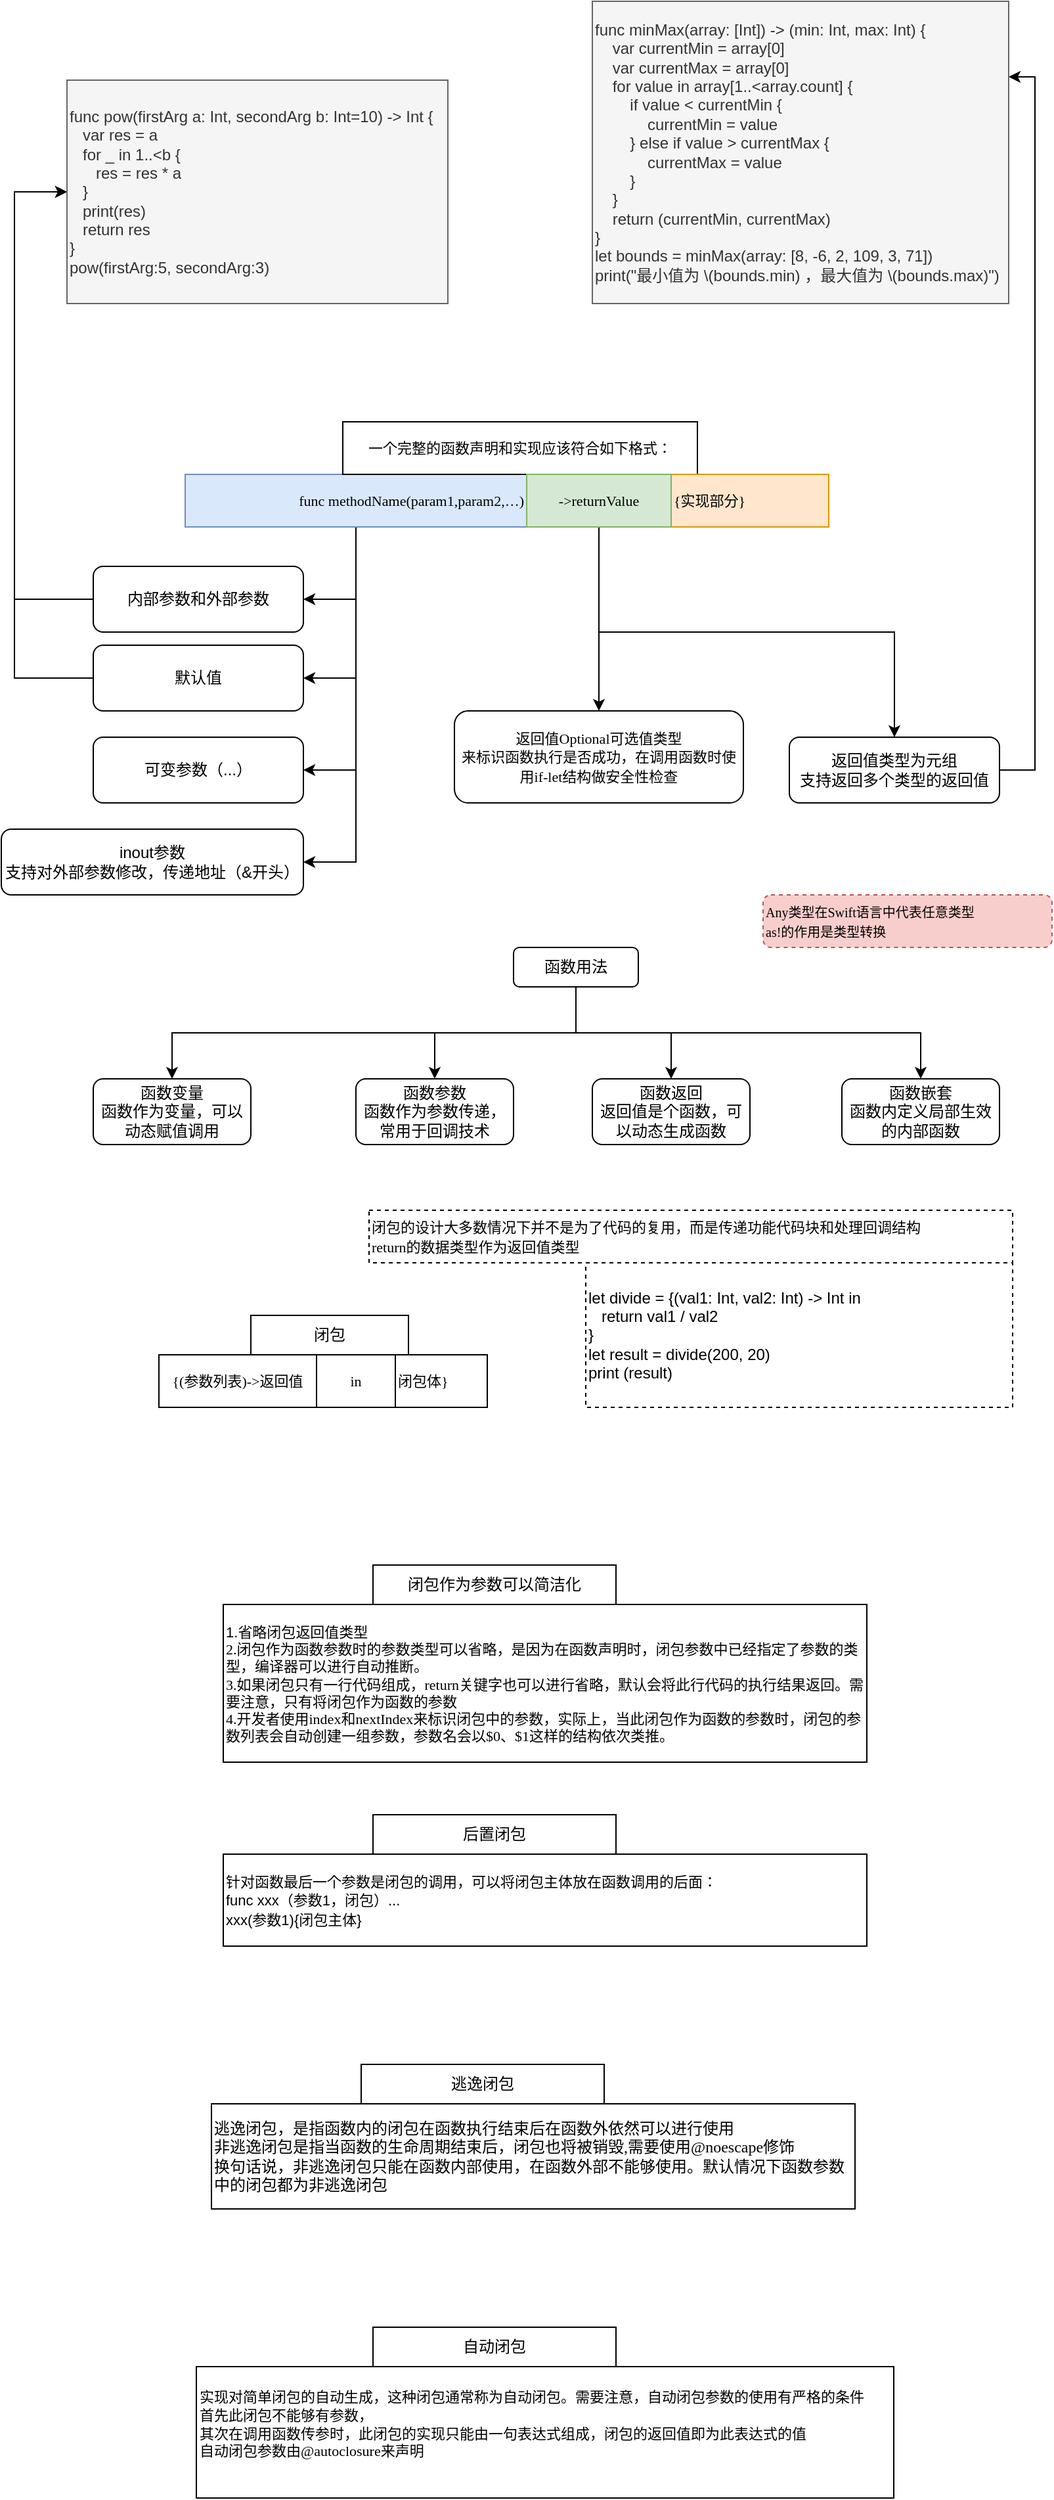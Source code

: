 <mxfile version="13.8.2" type="device"><diagram id="n0SBIIZd5dhPIZENR5if" name="Page-1"><mxGraphModel dx="946" dy="1689" grid="1" gridSize="10" guides="1" tooltips="1" connect="1" arrows="1" fold="1" page="1" pageScale="1" pageWidth="827" pageHeight="1169" math="0" shadow="0"><root><mxCell id="0"/><mxCell id="1" parent="0"/><mxCell id="X5vSwLEiuuaNLS-sNwGa-5" style="edgeStyle=orthogonalEdgeStyle;rounded=0;orthogonalLoop=1;jettySize=auto;html=1;exitX=0.5;exitY=1;exitDx=0;exitDy=0;" edge="1" parent="1" source="X5vSwLEiuuaNLS-sNwGa-9" target="X5vSwLEiuuaNLS-sNwGa-3"><mxGeometry relative="1" as="geometry"/></mxCell><mxCell id="X5vSwLEiuuaNLS-sNwGa-19" style="edgeStyle=orthogonalEdgeStyle;rounded=0;orthogonalLoop=1;jettySize=auto;html=1;entryX=1;entryY=0.5;entryDx=0;entryDy=0;" edge="1" parent="1" source="X5vSwLEiuuaNLS-sNwGa-2" target="X5vSwLEiuuaNLS-sNwGa-14"><mxGeometry relative="1" as="geometry"/></mxCell><mxCell id="X5vSwLEiuuaNLS-sNwGa-20" style="edgeStyle=orthogonalEdgeStyle;rounded=0;orthogonalLoop=1;jettySize=auto;html=1;entryX=1;entryY=0.5;entryDx=0;entryDy=0;" edge="1" parent="1" source="X5vSwLEiuuaNLS-sNwGa-2" target="X5vSwLEiuuaNLS-sNwGa-11"><mxGeometry relative="1" as="geometry"/></mxCell><mxCell id="X5vSwLEiuuaNLS-sNwGa-21" style="edgeStyle=orthogonalEdgeStyle;rounded=0;orthogonalLoop=1;jettySize=auto;html=1;entryX=1;entryY=0.5;entryDx=0;entryDy=0;" edge="1" parent="1" source="X5vSwLEiuuaNLS-sNwGa-2" target="X5vSwLEiuuaNLS-sNwGa-12"><mxGeometry relative="1" as="geometry"/></mxCell><mxCell id="X5vSwLEiuuaNLS-sNwGa-22" style="edgeStyle=orthogonalEdgeStyle;rounded=0;orthogonalLoop=1;jettySize=auto;html=1;entryX=1;entryY=0.5;entryDx=0;entryDy=0;" edge="1" parent="1" source="X5vSwLEiuuaNLS-sNwGa-2" target="X5vSwLEiuuaNLS-sNwGa-13"><mxGeometry relative="1" as="geometry"/></mxCell><mxCell id="X5vSwLEiuuaNLS-sNwGa-2" value="&lt;span style=&quot;font-family: &amp;quot;couriernewpsmt&amp;quot; ; font-size: 11px&quot;&gt;func methodName(param1,param2,…)&lt;/span&gt;" style="rounded=0;whiteSpace=wrap;html=1;align=right;fillColor=#dae8fc;strokeColor=#6c8ebf;" vertex="1" parent="1"><mxGeometry x="140" y="-740" width="260" height="40" as="geometry"/></mxCell><mxCell id="X5vSwLEiuuaNLS-sNwGa-23" style="edgeStyle=orthogonalEdgeStyle;rounded=0;orthogonalLoop=1;jettySize=auto;html=1;entryX=1;entryY=0.25;entryDx=0;entryDy=0;" edge="1" parent="1" source="X5vSwLEiuuaNLS-sNwGa-3" target="X5vSwLEiuuaNLS-sNwGa-15"><mxGeometry relative="1" as="geometry"><Array as="points"><mxPoint x="787" y="-515"/><mxPoint x="787" y="-1042"/></Array></mxGeometry></mxCell><mxCell id="X5vSwLEiuuaNLS-sNwGa-3" value="返回值类型为元组&lt;br&gt;支持返回多个类型的返回值" style="rounded=1;whiteSpace=wrap;html=1;" vertex="1" parent="1"><mxGeometry x="600" y="-540" width="160" height="50" as="geometry"/></mxCell><mxCell id="X5vSwLEiuuaNLS-sNwGa-4" value="&lt;span style=&quot;font-size: 11px ; font-family: &amp;#34;simsun&amp;#34;&quot;&gt;返回值Optional&lt;/span&gt;&lt;span style=&quot;font-size: 11px ; font-family: &amp;#34;simsun&amp;#34;&quot;&gt;可选值类型&lt;br&gt;来标识函数执行是否成功，在调用函数时使用if-let结构&lt;/span&gt;&lt;span style=&quot;font-size: 11px ; font-family: &amp;#34;simsun&amp;#34;&quot;&gt;做安全性检查&lt;/span&gt;" style="rounded=1;whiteSpace=wrap;html=1;" vertex="1" parent="1"><mxGeometry x="345" y="-560" width="220" height="70" as="geometry"/></mxCell><mxCell id="X5vSwLEiuuaNLS-sNwGa-7" value="&lt;span style=&quot;font-family: &amp;#34;simsun&amp;#34; ; font-size: 11px&quot;&gt;一个完整的函数声明和实现应该符合如下格式：&lt;/span&gt;" style="rounded=0;whiteSpace=wrap;html=1;" vertex="1" parent="1"><mxGeometry x="260" y="-780" width="270" height="40" as="geometry"/></mxCell><mxCell id="X5vSwLEiuuaNLS-sNwGa-8" value="&lt;span style=&quot;font-size: 11px ; font-family: &amp;#34;couriernewpsmt&amp;#34;&quot;&gt;{&lt;/span&gt;&lt;span style=&quot;font-size: 11px ; font-family: &amp;#34;simsun&amp;#34;&quot;&gt;实现部分&lt;/span&gt;&lt;span style=&quot;font-size: 11px ; font-family: &amp;#34;couriernewpsmt&amp;#34;&quot;&gt;}&lt;/span&gt;" style="rounded=0;whiteSpace=wrap;html=1;align=left;fillColor=#ffe6cc;strokeColor=#d79b00;" vertex="1" parent="1"><mxGeometry x="510" y="-740" width="120" height="40" as="geometry"/></mxCell><mxCell id="X5vSwLEiuuaNLS-sNwGa-10" style="edgeStyle=orthogonalEdgeStyle;rounded=0;orthogonalLoop=1;jettySize=auto;html=1;" edge="1" parent="1" source="X5vSwLEiuuaNLS-sNwGa-9" target="X5vSwLEiuuaNLS-sNwGa-4"><mxGeometry relative="1" as="geometry"><Array as="points"/></mxGeometry></mxCell><mxCell id="X5vSwLEiuuaNLS-sNwGa-9" value="&lt;span style=&quot;font-size: 11px ; font-family: &amp;#34;couriernewpsmt&amp;#34;&quot;&gt;-&amp;gt;returnValue&lt;/span&gt;" style="rounded=0;whiteSpace=wrap;html=1;fillColor=#d5e8d4;strokeColor=#82b366;" vertex="1" parent="1"><mxGeometry x="400" y="-740" width="110" height="40" as="geometry"/></mxCell><mxCell id="X5vSwLEiuuaNLS-sNwGa-18" style="edgeStyle=orthogonalEdgeStyle;rounded=0;orthogonalLoop=1;jettySize=auto;html=1;entryX=0;entryY=0.5;entryDx=0;entryDy=0;" edge="1" parent="1" source="X5vSwLEiuuaNLS-sNwGa-11" target="X5vSwLEiuuaNLS-sNwGa-16"><mxGeometry relative="1" as="geometry"><Array as="points"><mxPoint x="10" y="-585"/><mxPoint x="10" y="-955"/></Array></mxGeometry></mxCell><mxCell id="X5vSwLEiuuaNLS-sNwGa-11" value="默认值" style="rounded=1;whiteSpace=wrap;html=1;" vertex="1" parent="1"><mxGeometry x="70" y="-610" width="160" height="50" as="geometry"/></mxCell><mxCell id="X5vSwLEiuuaNLS-sNwGa-12" value="可变参数（...）" style="rounded=1;whiteSpace=wrap;html=1;" vertex="1" parent="1"><mxGeometry x="70" y="-540" width="160" height="50" as="geometry"/></mxCell><mxCell id="X5vSwLEiuuaNLS-sNwGa-13" value="inout参数&lt;br&gt;支持对外部参数修改，传递地址（&amp;amp;开头）" style="rounded=1;whiteSpace=wrap;html=1;" vertex="1" parent="1"><mxGeometry y="-470" width="230" height="50" as="geometry"/></mxCell><mxCell id="X5vSwLEiuuaNLS-sNwGa-17" style="edgeStyle=orthogonalEdgeStyle;rounded=0;orthogonalLoop=1;jettySize=auto;html=1;entryX=0;entryY=0.5;entryDx=0;entryDy=0;exitX=0;exitY=0.5;exitDx=0;exitDy=0;" edge="1" parent="1" source="X5vSwLEiuuaNLS-sNwGa-14" target="X5vSwLEiuuaNLS-sNwGa-16"><mxGeometry relative="1" as="geometry"><Array as="points"><mxPoint x="10" y="-645"/><mxPoint x="10" y="-955"/></Array></mxGeometry></mxCell><mxCell id="X5vSwLEiuuaNLS-sNwGa-14" value="内部参数和外部参数" style="rounded=1;whiteSpace=wrap;html=1;" vertex="1" parent="1"><mxGeometry x="70" y="-670" width="160" height="50" as="geometry"/></mxCell><mxCell id="X5vSwLEiuuaNLS-sNwGa-15" value="&lt;div&gt;func minMax(array: [Int]) -&amp;gt; (min: Int, max: Int) {&lt;/div&gt;&lt;div&gt;&amp;nbsp; &amp;nbsp; var currentMin = array[0]&lt;/div&gt;&lt;div&gt;&amp;nbsp; &amp;nbsp; var currentMax = array[0]&lt;/div&gt;&lt;div&gt;&amp;nbsp; &amp;nbsp; for value in array[1..&amp;lt;array.count] {&lt;/div&gt;&lt;div&gt;&amp;nbsp; &amp;nbsp; &amp;nbsp; &amp;nbsp; if value &amp;lt; currentMin {&lt;/div&gt;&lt;div&gt;&amp;nbsp; &amp;nbsp; &amp;nbsp; &amp;nbsp; &amp;nbsp; &amp;nbsp; currentMin = value&lt;/div&gt;&lt;div&gt;&amp;nbsp; &amp;nbsp; &amp;nbsp; &amp;nbsp; } else if value &amp;gt; currentMax {&lt;/div&gt;&lt;div&gt;&amp;nbsp; &amp;nbsp; &amp;nbsp; &amp;nbsp; &amp;nbsp; &amp;nbsp; currentMax = value&lt;/div&gt;&lt;div&gt;&amp;nbsp; &amp;nbsp; &amp;nbsp; &amp;nbsp; }&lt;/div&gt;&lt;div&gt;&amp;nbsp; &amp;nbsp; }&lt;/div&gt;&lt;div&gt;&amp;nbsp; &amp;nbsp; return (currentMin, currentMax)&lt;/div&gt;&lt;div&gt;}&lt;/div&gt;&lt;div&gt;let bounds = minMax(array: [8, -6, 2, 109, 3, 71])&lt;/div&gt;&lt;div&gt;print(&quot;最小值为 \(bounds.min) ，最大值为 \(bounds.max)&quot;)&lt;/div&gt;" style="rounded=0;whiteSpace=wrap;html=1;align=left;fillColor=#f5f5f5;strokeColor=#666666;fontColor=#333333;" vertex="1" parent="1"><mxGeometry x="450" y="-1100" width="317" height="230" as="geometry"/></mxCell><mxCell id="X5vSwLEiuuaNLS-sNwGa-16" value="&lt;div&gt;func pow(firstArg a: Int, secondArg b: Int=10) -&amp;gt; Int {&lt;/div&gt;&lt;div&gt;&amp;nbsp; &amp;nbsp;var res = a&lt;/div&gt;&lt;div&gt;&amp;nbsp; &amp;nbsp;for _ in 1..&amp;lt;b {&lt;/div&gt;&lt;div&gt;&amp;nbsp; &amp;nbsp; &amp;nbsp; res = res * a&lt;/div&gt;&lt;div&gt;&amp;nbsp; &amp;nbsp;}&lt;/div&gt;&lt;div&gt;&amp;nbsp; &amp;nbsp;print(res)&lt;/div&gt;&lt;div&gt;&amp;nbsp; &amp;nbsp;return res&lt;/div&gt;&lt;div&gt;}&lt;/div&gt;&lt;div&gt;pow(firstArg:5, secondArg:3)&lt;/div&gt;" style="rounded=0;whiteSpace=wrap;html=1;align=left;fillColor=#f5f5f5;strokeColor=#666666;fontColor=#333333;" vertex="1" parent="1"><mxGeometry x="50" y="-1040" width="290" height="170" as="geometry"/></mxCell><mxCell id="X5vSwLEiuuaNLS-sNwGa-29" style="edgeStyle=orthogonalEdgeStyle;rounded=0;orthogonalLoop=1;jettySize=auto;html=1;entryX=0.5;entryY=0;entryDx=0;entryDy=0;" edge="1" parent="1" source="X5vSwLEiuuaNLS-sNwGa-24" target="X5vSwLEiuuaNLS-sNwGa-26"><mxGeometry relative="1" as="geometry"/></mxCell><mxCell id="X5vSwLEiuuaNLS-sNwGa-30" style="edgeStyle=orthogonalEdgeStyle;rounded=0;orthogonalLoop=1;jettySize=auto;html=1;" edge="1" parent="1" source="X5vSwLEiuuaNLS-sNwGa-24" target="X5vSwLEiuuaNLS-sNwGa-27"><mxGeometry relative="1" as="geometry"/></mxCell><mxCell id="X5vSwLEiuuaNLS-sNwGa-31" style="edgeStyle=orthogonalEdgeStyle;rounded=0;orthogonalLoop=1;jettySize=auto;html=1;exitX=0.5;exitY=1;exitDx=0;exitDy=0;" edge="1" parent="1" source="X5vSwLEiuuaNLS-sNwGa-24" target="X5vSwLEiuuaNLS-sNwGa-28"><mxGeometry relative="1" as="geometry"/></mxCell><mxCell id="X5vSwLEiuuaNLS-sNwGa-32" style="edgeStyle=orthogonalEdgeStyle;rounded=0;orthogonalLoop=1;jettySize=auto;html=1;exitX=0.5;exitY=1;exitDx=0;exitDy=0;" edge="1" parent="1" source="X5vSwLEiuuaNLS-sNwGa-24" target="X5vSwLEiuuaNLS-sNwGa-25"><mxGeometry relative="1" as="geometry"/></mxCell><mxCell id="X5vSwLEiuuaNLS-sNwGa-24" value="函数用法" style="rounded=1;whiteSpace=wrap;html=1;align=center;" vertex="1" parent="1"><mxGeometry x="390" y="-380" width="95" height="30" as="geometry"/></mxCell><mxCell id="X5vSwLEiuuaNLS-sNwGa-25" value="函数变量&lt;br&gt;函数作为变量，可以动态赋值调用" style="rounded=1;whiteSpace=wrap;html=1;align=center;" vertex="1" parent="1"><mxGeometry x="70" y="-280" width="120" height="50" as="geometry"/></mxCell><mxCell id="X5vSwLEiuuaNLS-sNwGa-26" value="函数参数&lt;br&gt;函数作为参数传递，常用于回调技术" style="rounded=1;whiteSpace=wrap;html=1;align=center;" vertex="1" parent="1"><mxGeometry x="270" y="-280" width="120" height="50" as="geometry"/></mxCell><mxCell id="X5vSwLEiuuaNLS-sNwGa-27" value="函数返回&lt;br&gt;返回值是个函数，可以动态生成函数" style="rounded=1;whiteSpace=wrap;html=1;align=center;" vertex="1" parent="1"><mxGeometry x="450" y="-280" width="120" height="50" as="geometry"/></mxCell><mxCell id="X5vSwLEiuuaNLS-sNwGa-28" value="函数嵌套&lt;br&gt;函数内定义局部生效的内部函数" style="rounded=1;whiteSpace=wrap;html=1;align=center;" vertex="1" parent="1"><mxGeometry x="640" y="-280" width="120" height="50" as="geometry"/></mxCell><mxCell id="X5vSwLEiuuaNLS-sNwGa-33" value="闭包" style="rounded=0;whiteSpace=wrap;html=1;align=center;" vertex="1" parent="1"><mxGeometry x="190" y="-100" width="120" height="30" as="geometry"/></mxCell><mxCell id="X5vSwLEiuuaNLS-sNwGa-34" value="&lt;span style=&quot;font-size: 11px ; font-family: &amp;#34;simsun&amp;#34;&quot;&gt;{(参数列表)-&amp;gt;返回值&lt;/span&gt;&lt;br&gt;" style="rounded=0;whiteSpace=wrap;html=1;align=center;" vertex="1" parent="1"><mxGeometry x="120" y="-70" width="120" height="40" as="geometry"/></mxCell><mxCell id="X5vSwLEiuuaNLS-sNwGa-35" value="&lt;span style=&quot;font-size: 11px ; font-family: &amp;#34;simsun&amp;#34;&quot;&gt;in&lt;/span&gt;" style="rounded=0;whiteSpace=wrap;html=1;align=center;" vertex="1" parent="1"><mxGeometry x="240" y="-70" width="60" height="40" as="geometry"/></mxCell><mxCell id="X5vSwLEiuuaNLS-sNwGa-36" value="&lt;span style=&quot;font-size: 11px ; font-family: &amp;quot;simsun&amp;quot;&quot;&gt;闭包体}&lt;/span&gt;&lt;br&gt;" style="rounded=0;whiteSpace=wrap;html=1;align=left;" vertex="1" parent="1"><mxGeometry x="300" y="-70" width="70" height="40" as="geometry"/></mxCell><mxCell id="X5vSwLEiuuaNLS-sNwGa-37" value="&lt;span style=&quot;font-size: 11px ; font-family: &amp;#34;simsun&amp;#34;&quot;&gt;闭包的设计大多数情况下并&lt;/span&gt;&lt;span style=&quot;font-size: 11px ; font-family: &amp;#34;simsun&amp;#34;&quot;&gt;不是为了代码的复用，而是传递功能代码块和处理回调结构&lt;br&gt;&lt;/span&gt;&lt;span style=&quot;font-size: 11px ; font-family: &amp;#34;simsun&amp;#34;&quot;&gt;return的数据类型作为返回值类型&lt;/span&gt;" style="rounded=0;whiteSpace=wrap;html=1;align=left;dashed=1;" vertex="1" parent="1"><mxGeometry x="280" y="-180" width="490" height="40" as="geometry"/></mxCell><mxCell id="X5vSwLEiuuaNLS-sNwGa-38" value="&lt;div&gt;let divide = {(val1: Int, val2: Int) -&amp;gt; Int in&lt;/div&gt;&lt;div&gt;&amp;nbsp; &amp;nbsp;return val1 / val2&lt;/div&gt;&lt;div&gt;}&lt;/div&gt;&lt;div&gt;let result = divide(200, 20)&lt;/div&gt;&lt;div&gt;print (result)&lt;/div&gt;" style="rounded=0;whiteSpace=wrap;html=1;align=left;dashed=1;" vertex="1" parent="1"><mxGeometry x="445" y="-140" width="325" height="110" as="geometry"/></mxCell><mxCell id="X5vSwLEiuuaNLS-sNwGa-39" value="&lt;font style=&quot;font-size: 10px&quot;&gt;&lt;span style=&quot;font-family: &amp;#34;simsun&amp;#34; ; font-size: 10px&quot;&gt;&lt;font style=&quot;font-size: 10px&quot;&gt;Any类型在Swift语言中代表任意类型&lt;br style=&quot;font-size: 10px&quot;&gt;&lt;/font&gt;&lt;/span&gt;&lt;span style=&quot;font-family: &amp;#34;simsun&amp;#34; ; font-size: 10px&quot;&gt;as!的作用是类型转换&lt;/span&gt;&lt;/font&gt;" style="rounded=1;whiteSpace=wrap;html=1;dashed=1;align=left;fillColor=#f8cecc;strokeColor=#b85450;" vertex="1" parent="1"><mxGeometry x="580" y="-420" width="220" height="40" as="geometry"/></mxCell><mxCell id="X5vSwLEiuuaNLS-sNwGa-40" value="&lt;span style=&quot;font-size: 11px&quot;&gt;1.&lt;/span&gt;&lt;span style=&quot;font-size: 11px ; font-family: &amp;#34;simsun&amp;#34;&quot;&gt;省略闭包&lt;/span&gt;&lt;span style=&quot;font-size: 11px ; font-family: &amp;#34;simsun&amp;#34;&quot;&gt;返回值类型&lt;/span&gt;&lt;span style=&quot;font-size: 11px ; font-family: &amp;#34;simsun&amp;#34;&quot;&gt;&lt;br&gt;&lt;/span&gt;&lt;div style=&quot;font-size: 11px&quot;&gt;&lt;span style=&quot;font-family: &amp;#34;simsun&amp;#34; ; font-size: 11px&quot;&gt;&lt;font style=&quot;font-size: 11px&quot;&gt;2.闭包作为函数参数时的参数类型可以省略，是因为在函数声明时，闭&lt;/font&gt;&lt;/span&gt;&lt;span style=&quot;font-family: &amp;#34;simsun&amp;#34;&quot;&gt;包参数中已经指定了参数的类型，编译器可以进行自动推断。&lt;/span&gt;&lt;/div&gt;&lt;div style=&quot;font-size: 11px&quot;&gt;&lt;span style=&quot;font-family: &amp;#34;simsun&amp;#34; ; font-size: 11px&quot;&gt;&lt;font style=&quot;font-size: 11px&quot;&gt;3.如果闭包只有一行代码组成，return关键字也可以进行省略，默认会&lt;/font&gt;&lt;/span&gt;&lt;span style=&quot;font-family: &amp;#34;simsun&amp;#34;&quot;&gt;将此行代码的执行结果返回。需要注意，只有将闭包作为函数的参数&lt;/span&gt;&lt;/div&gt;&lt;div style=&quot;font-size: 11px&quot;&gt;&lt;span style=&quot;font-family: &amp;#34;simsun&amp;#34;&quot;&gt;4.开发者使用index和nextIndex来标识闭包中的参数，实际&lt;/span&gt;&lt;span style=&quot;font-family: &amp;#34;simsun&amp;#34;&quot;&gt;上，当此闭包作为函数的参数时，闭包的参数列表会自动创建一组参&lt;/span&gt;&lt;span style=&quot;font-family: &amp;#34;simsun&amp;#34;&quot;&gt;数，参数名会以$0、$1这样的结构依次类推。&lt;/span&gt;&lt;/div&gt;" style="rounded=0;whiteSpace=wrap;html=1;align=left;" vertex="1" parent="1"><mxGeometry x="169" y="120" width="490" height="120" as="geometry"/></mxCell><mxCell id="X5vSwLEiuuaNLS-sNwGa-41" value="闭包作为参数可以简洁化" style="rounded=0;whiteSpace=wrap;html=1;align=center;" vertex="1" parent="1"><mxGeometry x="283" y="90" width="185" height="30" as="geometry"/></mxCell><mxCell id="X5vSwLEiuuaNLS-sNwGa-42" value="&lt;span style=&quot;font-size: 11px&quot;&gt;针对函数最后一个参数是闭包的调用，可以将闭包主体放在函数调用的后面：&lt;br&gt;func xxx（参数1，闭包）...&lt;br&gt;xxx(参数1){闭包主体}&lt;br&gt;&lt;/span&gt;" style="rounded=0;whiteSpace=wrap;html=1;align=left;" vertex="1" parent="1"><mxGeometry x="169" y="310" width="490" height="70" as="geometry"/></mxCell><mxCell id="X5vSwLEiuuaNLS-sNwGa-43" value="后置闭包" style="rounded=0;whiteSpace=wrap;html=1;align=center;" vertex="1" parent="1"><mxGeometry x="283" y="280" width="185" height="30" as="geometry"/></mxCell><mxCell id="X5vSwLEiuuaNLS-sNwGa-44" value="&lt;font style=&quot;font-size: 12px&quot;&gt;&lt;span style=&quot;font-family: &amp;#34;simsun&amp;#34;&quot;&gt;逃逸闭包，是指函&lt;/span&gt;&lt;span style=&quot;font-family: &amp;#34;simsun&amp;#34;&quot;&gt;数内的闭包在函数执行结束后在函数外依然可以进行使用&lt;br&gt;非逃逸闭&lt;/span&gt;&lt;span style=&quot;font-family: &amp;#34;simsun&amp;#34;&quot;&gt;包是指当函数的生命周期结束后，闭包也将被销毁,&lt;/span&gt;&lt;span style=&quot;font-family: &amp;#34;simsun&amp;#34;&quot;&gt;需要使用@noescape修饰&lt;/span&gt;&lt;span style=&quot;font-family: &amp;#34;simsun&amp;#34;&quot;&gt;&lt;br&gt;换句话说，非逃&lt;/span&gt;&lt;span style=&quot;font-family: &amp;#34;simsun&amp;#34;&quot;&gt;逸闭包只能在函数内部使用，在函数外部不能够使用。默认情况下函&lt;/span&gt;&lt;span style=&quot;font-family: &amp;#34;simsun&amp;#34;&quot;&gt;数参数中的闭包都为非逃逸闭包&lt;/span&gt;&lt;/font&gt;" style="rounded=0;whiteSpace=wrap;html=1;align=left;" vertex="1" parent="1"><mxGeometry x="160" y="500" width="490" height="80" as="geometry"/></mxCell><mxCell id="X5vSwLEiuuaNLS-sNwGa-45" value="逃逸闭包" style="rounded=0;whiteSpace=wrap;html=1;align=center;" vertex="1" parent="1"><mxGeometry x="274" y="470" width="185" height="30" as="geometry"/></mxCell><mxCell id="X5vSwLEiuuaNLS-sNwGa-46" value="&lt;span style=&quot;font-size: 11px ; font-family: &amp;#34;simsun&amp;#34;&quot;&gt;实现对简单闭包的自动生成，这种闭包通常称为自动闭包。需要注&lt;/span&gt;&lt;span style=&quot;font-size: 11px ; font-family: &amp;#34;simsun&amp;#34;&quot;&gt;意，自动闭包参数的使用有严格的条件&lt;br&gt;首先此闭包不能够有参数，&lt;/span&gt;&lt;br&gt;&lt;div style=&quot;font-size: 11px&quot;&gt;&lt;span style=&quot;font-family: &amp;#34;simsun&amp;#34; ; font-size: 11px&quot;&gt;&lt;font style=&quot;font-size: 11px&quot;&gt;其次在调用函数传参时，此闭包的实现只能由一句表达式组成，闭包&lt;/font&gt;&lt;/span&gt;&lt;span style=&quot;font-family: &amp;#34;simsun&amp;#34;&quot;&gt;的返回值即为此表达式的值&lt;/span&gt;&lt;/div&gt;&lt;div style=&quot;font-size: 11px&quot;&gt;&lt;span style=&quot;font-family: &amp;#34;simsun&amp;#34; ; font-size: 11px&quot;&gt;&lt;font style=&quot;font-size: 11px&quot;&gt;自动闭包参数由@autoclosure来声明&lt;/font&gt;&lt;/span&gt;&lt;/div&gt;&lt;br/&gt;" style="rounded=0;whiteSpace=wrap;html=1;align=left;" vertex="1" parent="1"><mxGeometry x="148.5" y="700" width="531" height="100" as="geometry"/></mxCell><mxCell id="X5vSwLEiuuaNLS-sNwGa-47" value="自动闭包" style="rounded=0;whiteSpace=wrap;html=1;align=center;" vertex="1" parent="1"><mxGeometry x="283" y="670" width="185" height="30" as="geometry"/></mxCell></root></mxGraphModel></diagram></mxfile>